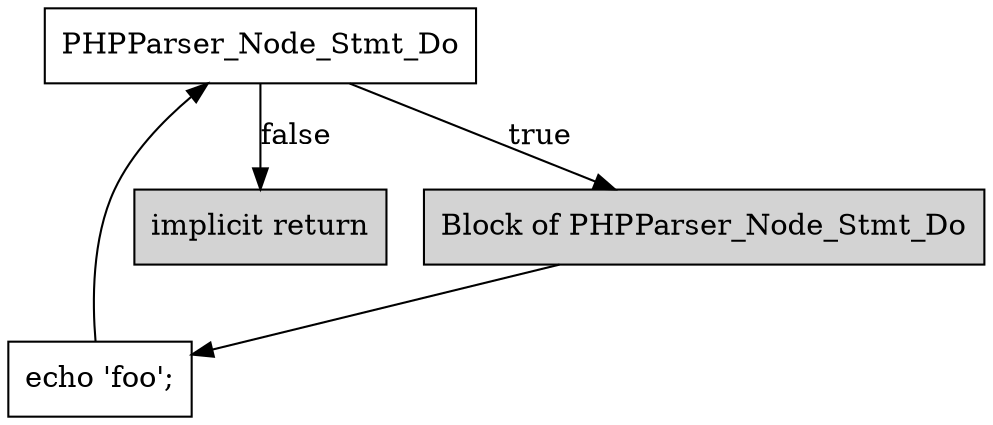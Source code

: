 digraph G {
    B1 [shape=box,label="implicit return",style=filled]
    B2 [shape=box,label="Block of PHPParser_Node_Stmt_Do",style=filled]
    B2 -> B3
    B3 [shape=box,label="echo 'foo';"]
    B3 -> B4
    B4 [shape=box,label="PHPParser_Node_Stmt_Do"]
    B4 -> B2 [label="true"]
    B4 -> B1 [label="false"]
}